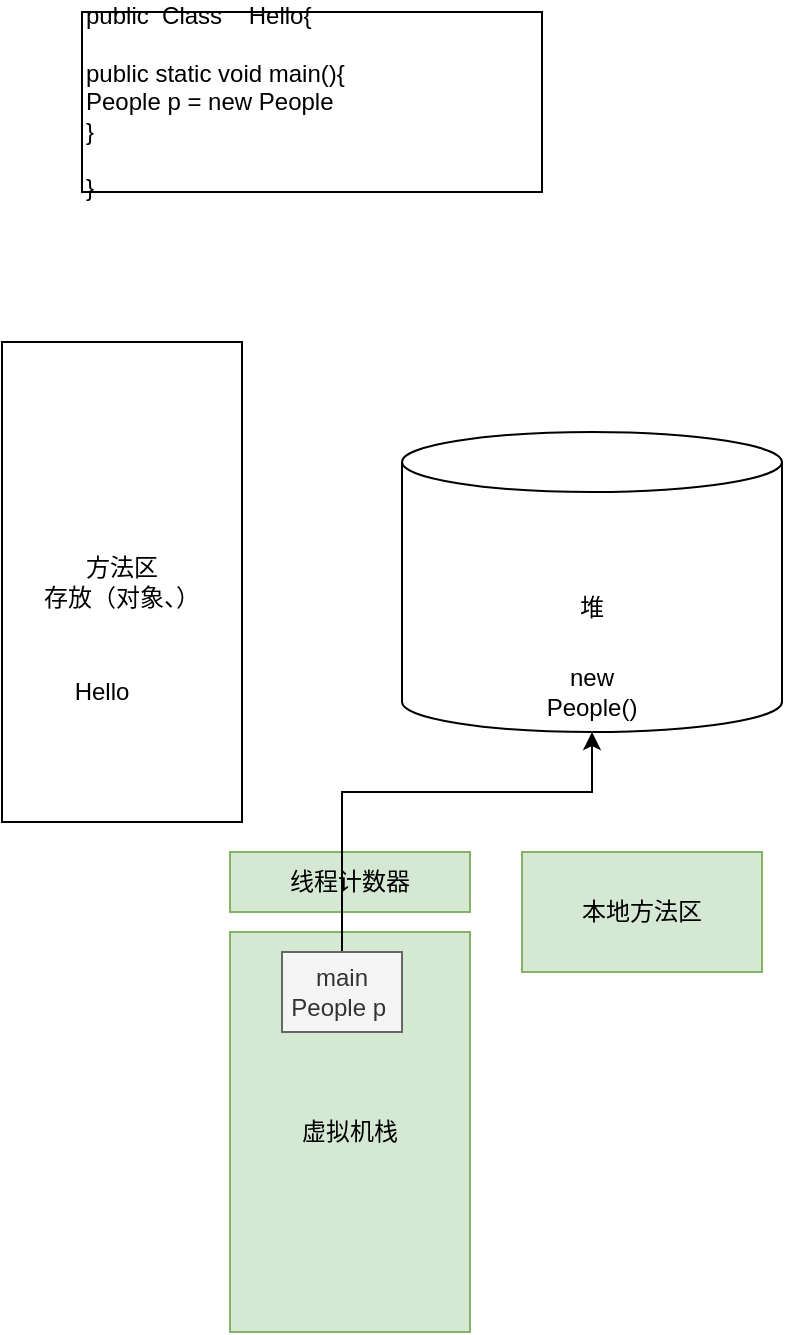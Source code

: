 <mxfile version="13.10.9" type="github">
  <diagram id="pN5y2qUzTahzdGUeuB2O" name="第 1 页">
    <mxGraphModel dx="1038" dy="548" grid="1" gridSize="10" guides="1" tooltips="1" connect="1" arrows="1" fold="1" page="1" pageScale="1" pageWidth="827" pageHeight="1169" math="0" shadow="0">
      <root>
        <mxCell id="0" />
        <mxCell id="1" parent="0" />
        <mxCell id="fI8p0qqSnzzm9joJoxLZ-2" value="方法区&lt;br&gt;存放（对象、）" style="rounded=0;whiteSpace=wrap;html=1;" vertex="1" parent="1">
          <mxGeometry x="180" y="185" width="120" height="240" as="geometry" />
        </mxCell>
        <mxCell id="fI8p0qqSnzzm9joJoxLZ-3" value="堆" style="shape=cylinder3;whiteSpace=wrap;html=1;boundedLbl=1;backgroundOutline=1;size=15;" vertex="1" parent="1">
          <mxGeometry x="380" y="230" width="190" height="150" as="geometry" />
        </mxCell>
        <mxCell id="fI8p0qqSnzzm9joJoxLZ-5" value="public&amp;nbsp; Class&amp;nbsp; &amp;nbsp; Hello{&lt;br&gt;&lt;br&gt;public static void main(){&lt;br&gt;People p = new People&lt;br&gt;}&lt;br&gt;&lt;br&gt;}" style="rounded=0;whiteSpace=wrap;html=1;align=left;" vertex="1" parent="1">
          <mxGeometry x="220" y="20" width="230" height="90" as="geometry" />
        </mxCell>
        <mxCell id="fI8p0qqSnzzm9joJoxLZ-7" value="线程计数器" style="rounded=0;whiteSpace=wrap;html=1;fillColor=#d5e8d4;strokeColor=#82b366;" vertex="1" parent="1">
          <mxGeometry x="294" y="440" width="120" height="30" as="geometry" />
        </mxCell>
        <mxCell id="fI8p0qqSnzzm9joJoxLZ-8" value="虚拟机栈" style="rounded=0;whiteSpace=wrap;html=1;fillColor=#d5e8d4;strokeColor=#82b366;" vertex="1" parent="1">
          <mxGeometry x="294" y="480" width="120" height="200" as="geometry" />
        </mxCell>
        <mxCell id="fI8p0qqSnzzm9joJoxLZ-9" value="本地方法区" style="rounded=0;whiteSpace=wrap;html=1;fillColor=#d5e8d4;strokeColor=#82b366;" vertex="1" parent="1">
          <mxGeometry x="440" y="440" width="120" height="60" as="geometry" />
        </mxCell>
        <mxCell id="fI8p0qqSnzzm9joJoxLZ-11" style="edgeStyle=orthogonalEdgeStyle;rounded=0;orthogonalLoop=1;jettySize=auto;html=1;" edge="1" parent="1" source="fI8p0qqSnzzm9joJoxLZ-10" target="fI8p0qqSnzzm9joJoxLZ-3">
          <mxGeometry relative="1" as="geometry">
            <Array as="points">
              <mxPoint x="350" y="410" />
              <mxPoint x="475" y="410" />
            </Array>
          </mxGeometry>
        </mxCell>
        <mxCell id="fI8p0qqSnzzm9joJoxLZ-10" value="main&lt;br&gt;People p&amp;nbsp;" style="rounded=0;whiteSpace=wrap;html=1;fillColor=#f5f5f5;strokeColor=#666666;fontColor=#333333;" vertex="1" parent="1">
          <mxGeometry x="320" y="490" width="60" height="40" as="geometry" />
        </mxCell>
        <mxCell id="fI8p0qqSnzzm9joJoxLZ-12" value="new People()" style="text;html=1;strokeColor=none;fillColor=none;align=center;verticalAlign=middle;whiteSpace=wrap;rounded=0;" vertex="1" parent="1">
          <mxGeometry x="455" y="350" width="40" height="20" as="geometry" />
        </mxCell>
        <mxCell id="fI8p0qqSnzzm9joJoxLZ-13" value="Hello" style="text;html=1;strokeColor=none;fillColor=none;align=center;verticalAlign=middle;whiteSpace=wrap;rounded=0;" vertex="1" parent="1">
          <mxGeometry x="210" y="350" width="40" height="20" as="geometry" />
        </mxCell>
      </root>
    </mxGraphModel>
  </diagram>
</mxfile>
